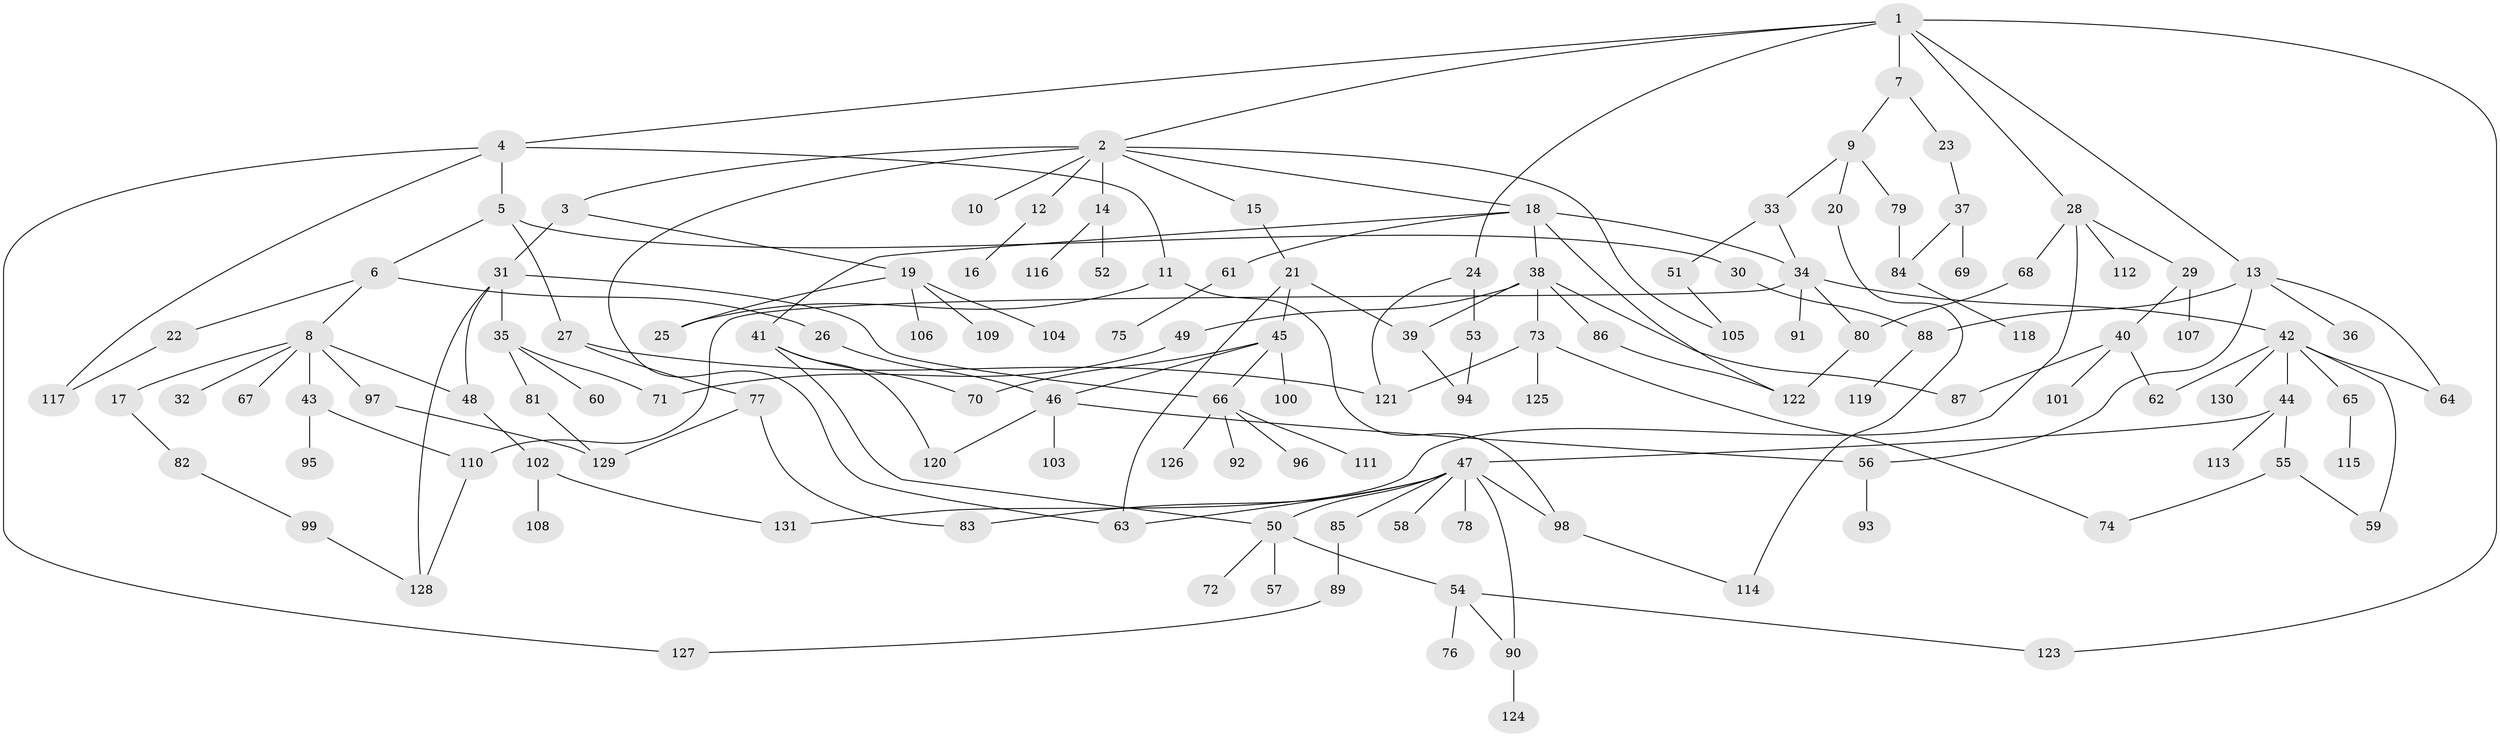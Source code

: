 // coarse degree distribution, {10: 0.010526315789473684, 9: 0.021052631578947368, 3: 0.17894736842105263, 5: 0.06315789473684211, 4: 0.10526315789473684, 6: 0.042105263157894736, 1: 0.3157894736842105, 2: 0.23157894736842105, 7: 0.031578947368421054}
// Generated by graph-tools (version 1.1) at 2025/23/03/03/25 07:23:33]
// undirected, 131 vertices, 170 edges
graph export_dot {
graph [start="1"]
  node [color=gray90,style=filled];
  1;
  2;
  3;
  4;
  5;
  6;
  7;
  8;
  9;
  10;
  11;
  12;
  13;
  14;
  15;
  16;
  17;
  18;
  19;
  20;
  21;
  22;
  23;
  24;
  25;
  26;
  27;
  28;
  29;
  30;
  31;
  32;
  33;
  34;
  35;
  36;
  37;
  38;
  39;
  40;
  41;
  42;
  43;
  44;
  45;
  46;
  47;
  48;
  49;
  50;
  51;
  52;
  53;
  54;
  55;
  56;
  57;
  58;
  59;
  60;
  61;
  62;
  63;
  64;
  65;
  66;
  67;
  68;
  69;
  70;
  71;
  72;
  73;
  74;
  75;
  76;
  77;
  78;
  79;
  80;
  81;
  82;
  83;
  84;
  85;
  86;
  87;
  88;
  89;
  90;
  91;
  92;
  93;
  94;
  95;
  96;
  97;
  98;
  99;
  100;
  101;
  102;
  103;
  104;
  105;
  106;
  107;
  108;
  109;
  110;
  111;
  112;
  113;
  114;
  115;
  116;
  117;
  118;
  119;
  120;
  121;
  122;
  123;
  124;
  125;
  126;
  127;
  128;
  129;
  130;
  131;
  1 -- 2;
  1 -- 4;
  1 -- 7;
  1 -- 13;
  1 -- 24;
  1 -- 28;
  1 -- 123;
  2 -- 3;
  2 -- 10;
  2 -- 12;
  2 -- 14;
  2 -- 15;
  2 -- 18;
  2 -- 63;
  2 -- 105;
  3 -- 19;
  3 -- 31;
  4 -- 5;
  4 -- 11;
  4 -- 127;
  4 -- 117;
  5 -- 6;
  5 -- 27;
  5 -- 30;
  6 -- 8;
  6 -- 22;
  6 -- 26;
  7 -- 9;
  7 -- 23;
  8 -- 17;
  8 -- 32;
  8 -- 43;
  8 -- 48;
  8 -- 67;
  8 -- 97;
  9 -- 20;
  9 -- 33;
  9 -- 79;
  11 -- 25;
  11 -- 98;
  12 -- 16;
  13 -- 36;
  13 -- 64;
  13 -- 56;
  13 -- 88;
  14 -- 52;
  14 -- 116;
  15 -- 21;
  17 -- 82;
  18 -- 34;
  18 -- 38;
  18 -- 41;
  18 -- 61;
  18 -- 122;
  19 -- 25;
  19 -- 104;
  19 -- 106;
  19 -- 109;
  20 -- 114;
  21 -- 45;
  21 -- 63;
  21 -- 39;
  22 -- 117;
  23 -- 37;
  24 -- 53;
  24 -- 121;
  26 -- 46;
  27 -- 77;
  27 -- 121;
  28 -- 29;
  28 -- 68;
  28 -- 112;
  28 -- 131;
  29 -- 40;
  29 -- 107;
  30 -- 88;
  31 -- 35;
  31 -- 128;
  31 -- 66;
  31 -- 48;
  33 -- 51;
  33 -- 34;
  34 -- 42;
  34 -- 91;
  34 -- 110;
  34 -- 80;
  35 -- 60;
  35 -- 71;
  35 -- 81;
  37 -- 69;
  37 -- 84;
  38 -- 39;
  38 -- 49;
  38 -- 73;
  38 -- 86;
  38 -- 87;
  39 -- 94;
  40 -- 62;
  40 -- 87;
  40 -- 101;
  41 -- 70;
  41 -- 50;
  41 -- 120;
  42 -- 44;
  42 -- 65;
  42 -- 130;
  42 -- 59;
  42 -- 64;
  42 -- 62;
  43 -- 95;
  43 -- 110;
  44 -- 47;
  44 -- 55;
  44 -- 113;
  45 -- 46;
  45 -- 66;
  45 -- 100;
  45 -- 70;
  46 -- 56;
  46 -- 103;
  46 -- 120;
  47 -- 50;
  47 -- 58;
  47 -- 63;
  47 -- 78;
  47 -- 85;
  47 -- 98;
  47 -- 90;
  47 -- 83;
  48 -- 102;
  49 -- 71;
  50 -- 54;
  50 -- 57;
  50 -- 72;
  51 -- 105;
  53 -- 94;
  54 -- 76;
  54 -- 90;
  54 -- 123;
  55 -- 59;
  55 -- 74;
  56 -- 93;
  61 -- 75;
  65 -- 115;
  66 -- 92;
  66 -- 96;
  66 -- 111;
  66 -- 126;
  68 -- 80;
  73 -- 121;
  73 -- 125;
  73 -- 74;
  77 -- 83;
  77 -- 129;
  79 -- 84;
  80 -- 122;
  81 -- 129;
  82 -- 99;
  84 -- 118;
  85 -- 89;
  86 -- 122;
  88 -- 119;
  89 -- 127;
  90 -- 124;
  97 -- 129;
  98 -- 114;
  99 -- 128;
  102 -- 108;
  102 -- 131;
  110 -- 128;
}
